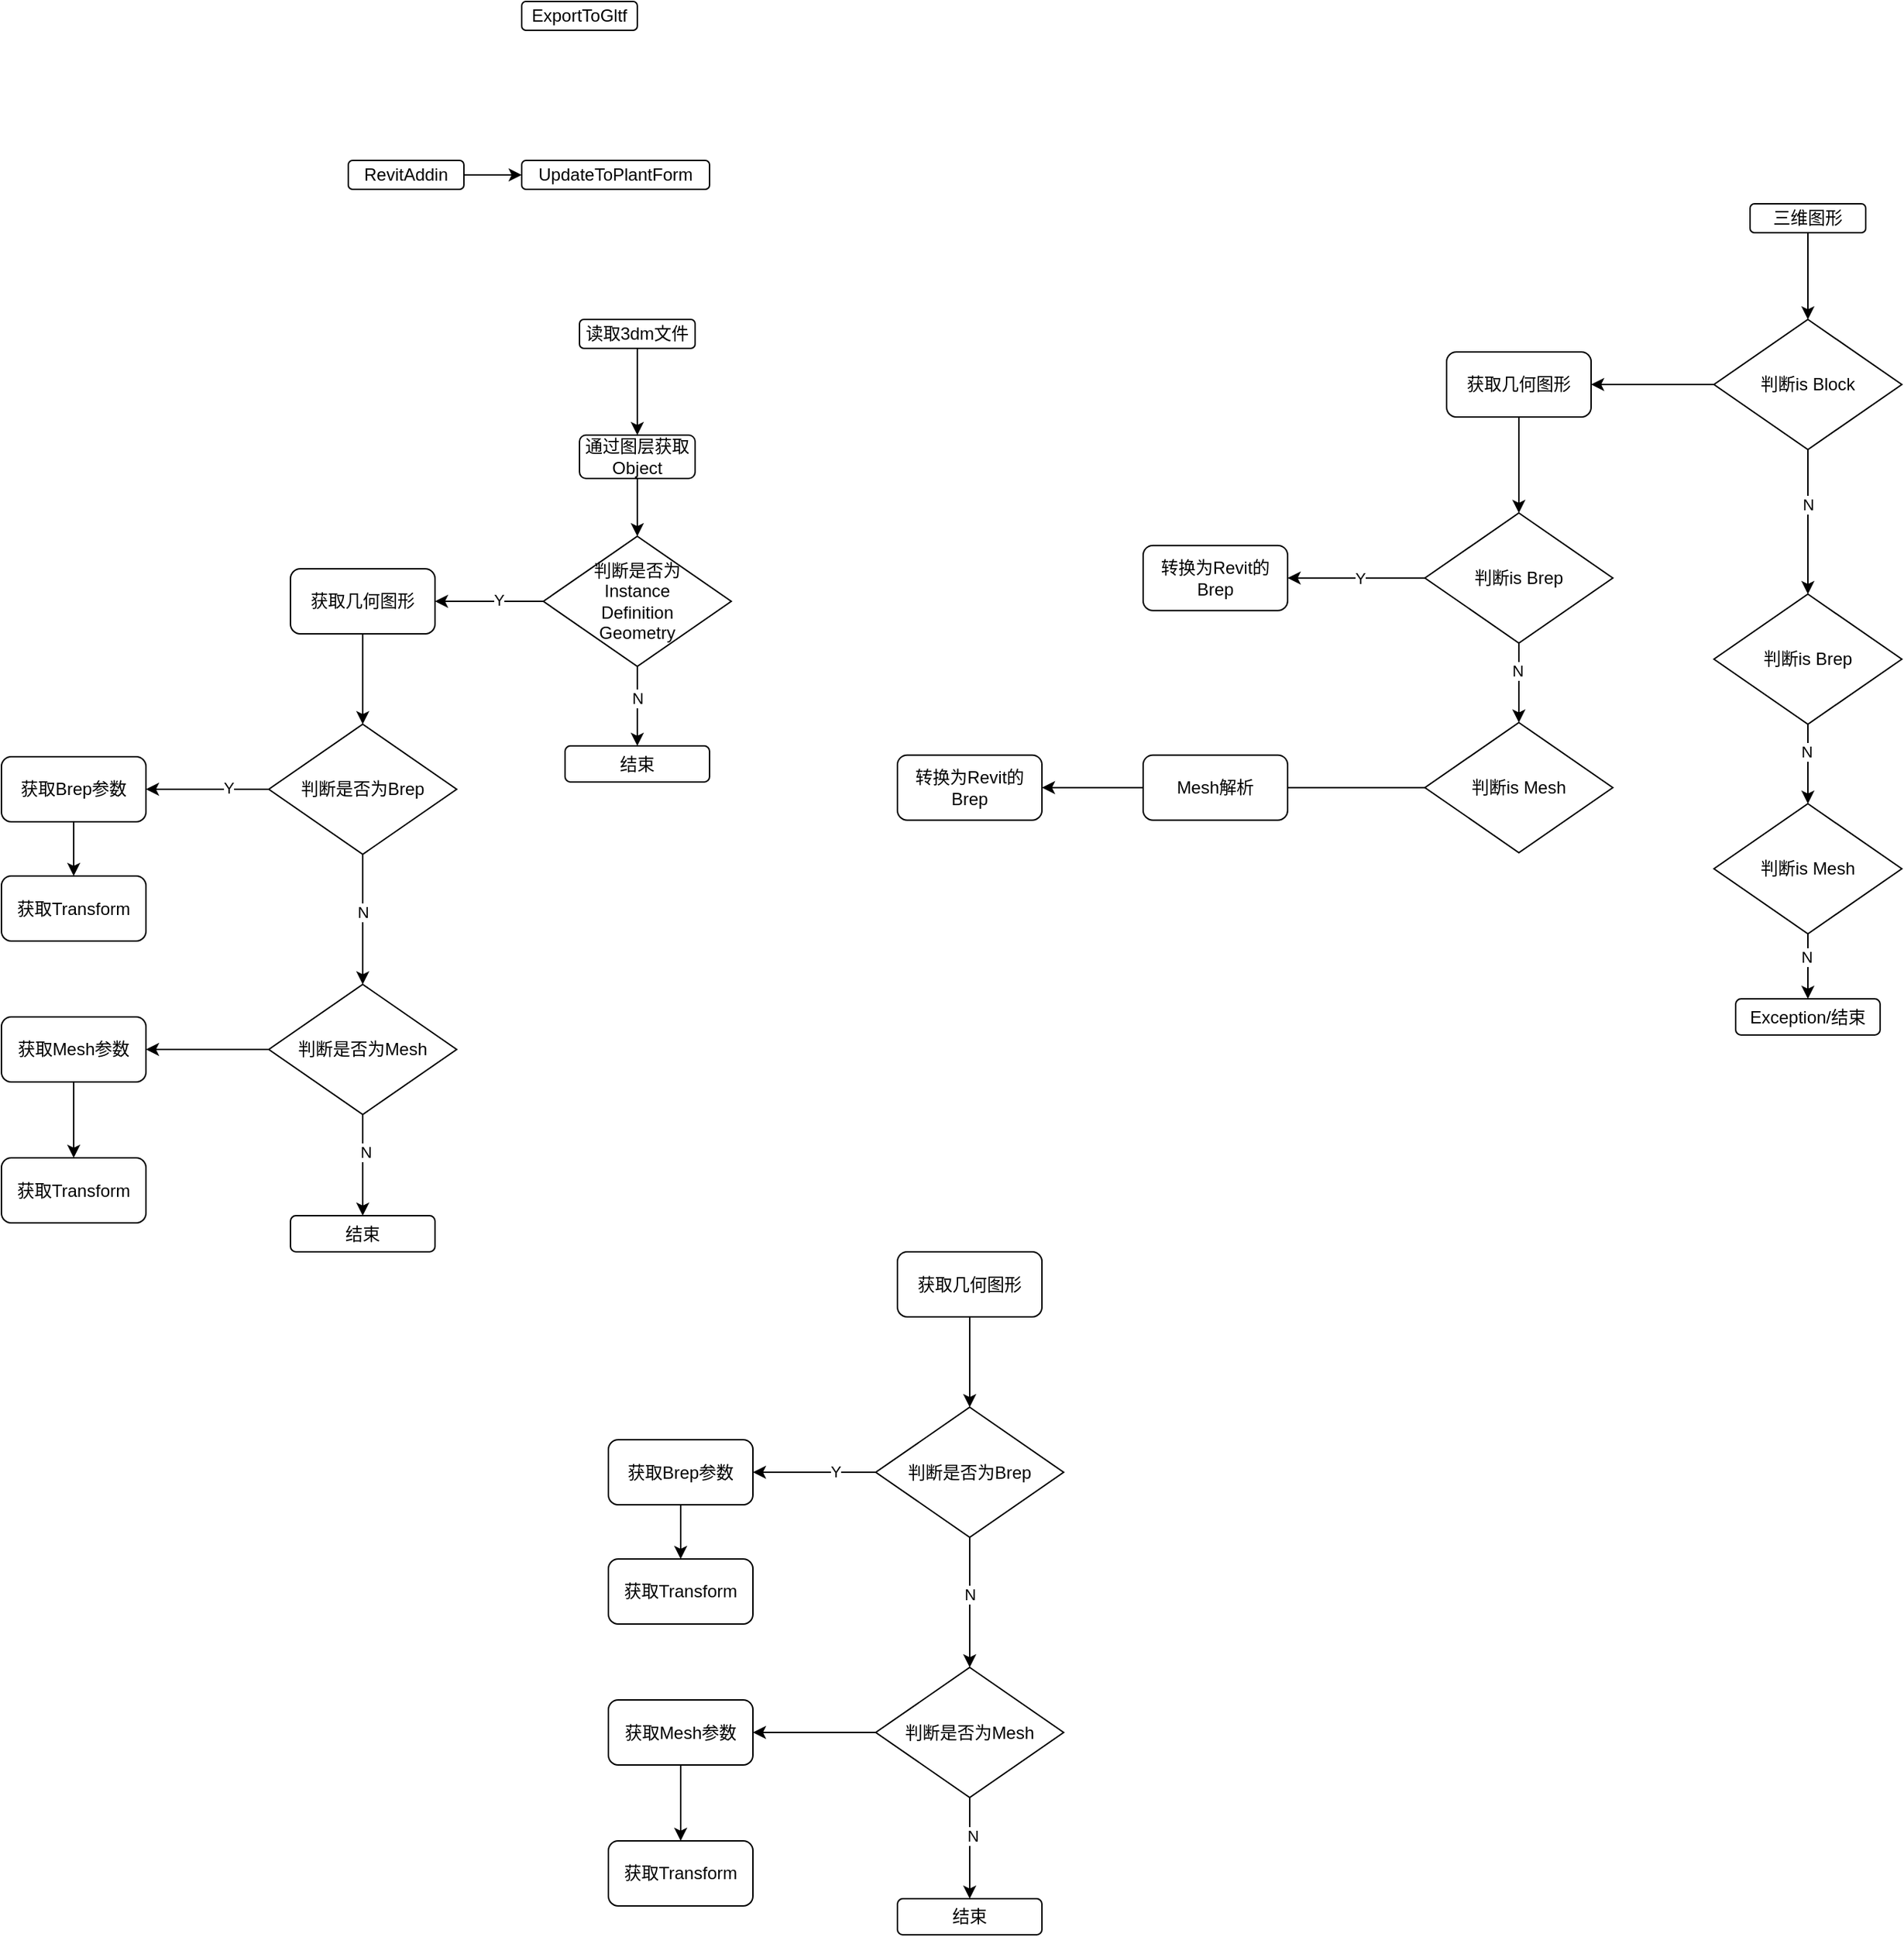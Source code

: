 <mxfile version="16.1.0" type="github">
  <diagram id="LZ3-XVrk3gmFiRfig4vP" name="Page-1">
    <mxGraphModel dx="1494" dy="610" grid="1" gridSize="10" guides="1" tooltips="1" connect="1" arrows="1" fold="1" page="0" pageScale="1" pageWidth="827" pageHeight="1169" math="0" shadow="0">
      <root>
        <mxCell id="0" />
        <mxCell id="1" parent="0" />
        <mxCell id="nbq2JxOcgj9UBMcEW2vw-4" style="edgeStyle=orthogonalEdgeStyle;rounded=0;orthogonalLoop=1;jettySize=auto;html=1;" parent="1" source="nbq2JxOcgj9UBMcEW2vw-1" target="nbq2JxOcgj9UBMcEW2vw-3" edge="1">
          <mxGeometry relative="1" as="geometry" />
        </mxCell>
        <mxCell id="nbq2JxOcgj9UBMcEW2vw-1" value="RevitAddin" style="rounded=1;whiteSpace=wrap;html=1;" parent="1" vertex="1">
          <mxGeometry x="80" y="410" width="80" height="20" as="geometry" />
        </mxCell>
        <mxCell id="nbq2JxOcgj9UBMcEW2vw-2" value="ExportToGltf" style="rounded=1;whiteSpace=wrap;html=1;" parent="1" vertex="1">
          <mxGeometry x="200" y="300" width="80" height="20" as="geometry" />
        </mxCell>
        <mxCell id="nbq2JxOcgj9UBMcEW2vw-3" value="UpdateToPlantForm" style="rounded=1;whiteSpace=wrap;html=1;" parent="1" vertex="1">
          <mxGeometry x="200" y="410" width="130" height="20" as="geometry" />
        </mxCell>
        <mxCell id="SVSlTjg9o2SH5yioIHaR-6" style="edgeStyle=orthogonalEdgeStyle;rounded=0;orthogonalLoop=1;jettySize=auto;html=1;" parent="1" source="SVSlTjg9o2SH5yioIHaR-1" target="SVSlTjg9o2SH5yioIHaR-2" edge="1">
          <mxGeometry relative="1" as="geometry" />
        </mxCell>
        <mxCell id="SVSlTjg9o2SH5yioIHaR-1" value="读取3dm文件" style="rounded=1;whiteSpace=wrap;html=1;" parent="1" vertex="1">
          <mxGeometry x="240" y="520" width="80" height="20" as="geometry" />
        </mxCell>
        <mxCell id="SVSlTjg9o2SH5yioIHaR-8" style="edgeStyle=orthogonalEdgeStyle;rounded=0;orthogonalLoop=1;jettySize=auto;html=1;entryX=0.5;entryY=0;entryDx=0;entryDy=0;" parent="1" source="SVSlTjg9o2SH5yioIHaR-2" target="SVSlTjg9o2SH5yioIHaR-7" edge="1">
          <mxGeometry relative="1" as="geometry" />
        </mxCell>
        <mxCell id="SVSlTjg9o2SH5yioIHaR-2" value="通过图层获取Object" style="rounded=1;whiteSpace=wrap;html=1;" parent="1" vertex="1">
          <mxGeometry x="240" y="600" width="80" height="30" as="geometry" />
        </mxCell>
        <mxCell id="SVSlTjg9o2SH5yioIHaR-10" style="edgeStyle=orthogonalEdgeStyle;rounded=0;orthogonalLoop=1;jettySize=auto;html=1;" parent="1" source="SVSlTjg9o2SH5yioIHaR-7" target="SVSlTjg9o2SH5yioIHaR-9" edge="1">
          <mxGeometry relative="1" as="geometry" />
        </mxCell>
        <mxCell id="SVSlTjg9o2SH5yioIHaR-11" value="Y" style="edgeLabel;html=1;align=center;verticalAlign=middle;resizable=0;points=[];" parent="SVSlTjg9o2SH5yioIHaR-10" vertex="1" connectable="0">
          <mxGeometry x="-0.165" y="-1" relative="1" as="geometry">
            <mxPoint as="offset" />
          </mxGeometry>
        </mxCell>
        <mxCell id="SVSlTjg9o2SH5yioIHaR-12" style="edgeStyle=orthogonalEdgeStyle;rounded=0;orthogonalLoop=1;jettySize=auto;html=1;entryX=0.5;entryY=0;entryDx=0;entryDy=0;" parent="1" source="SVSlTjg9o2SH5yioIHaR-7" target="SVSlTjg9o2SH5yioIHaR-14" edge="1">
          <mxGeometry relative="1" as="geometry">
            <mxPoint x="280" y="830" as="targetPoint" />
          </mxGeometry>
        </mxCell>
        <mxCell id="SVSlTjg9o2SH5yioIHaR-26" value="N" style="edgeLabel;html=1;align=center;verticalAlign=middle;resizable=0;points=[];" parent="SVSlTjg9o2SH5yioIHaR-12" vertex="1" connectable="0">
          <mxGeometry x="-0.221" relative="1" as="geometry">
            <mxPoint as="offset" />
          </mxGeometry>
        </mxCell>
        <mxCell id="SVSlTjg9o2SH5yioIHaR-7" value="判断是否为&lt;br&gt;Instance&lt;br&gt;Definition&lt;br&gt;Geometry" style="rhombus;whiteSpace=wrap;html=1;" parent="1" vertex="1">
          <mxGeometry x="215" y="670" width="130" height="90" as="geometry" />
        </mxCell>
        <mxCell id="SVSlTjg9o2SH5yioIHaR-16" style="edgeStyle=orthogonalEdgeStyle;rounded=0;orthogonalLoop=1;jettySize=auto;html=1;" parent="1" source="SVSlTjg9o2SH5yioIHaR-9" target="SVSlTjg9o2SH5yioIHaR-15" edge="1">
          <mxGeometry relative="1" as="geometry" />
        </mxCell>
        <mxCell id="SVSlTjg9o2SH5yioIHaR-9" value="获取几何图形" style="rounded=1;whiteSpace=wrap;html=1;" parent="1" vertex="1">
          <mxGeometry x="40" y="692.5" width="100" height="45" as="geometry" />
        </mxCell>
        <mxCell id="SVSlTjg9o2SH5yioIHaR-14" value="结束" style="rounded=1;whiteSpace=wrap;html=1;" parent="1" vertex="1">
          <mxGeometry x="230" y="815" width="100" height="25" as="geometry" />
        </mxCell>
        <mxCell id="SVSlTjg9o2SH5yioIHaR-21" style="edgeStyle=orthogonalEdgeStyle;rounded=0;orthogonalLoop=1;jettySize=auto;html=1;" parent="1" source="SVSlTjg9o2SH5yioIHaR-15" target="SVSlTjg9o2SH5yioIHaR-20" edge="1">
          <mxGeometry relative="1" as="geometry" />
        </mxCell>
        <mxCell id="SVSlTjg9o2SH5yioIHaR-22" value="Y" style="edgeLabel;html=1;align=center;verticalAlign=middle;resizable=0;points=[];" parent="SVSlTjg9o2SH5yioIHaR-21" vertex="1" connectable="0">
          <mxGeometry x="-0.339" y="-1" relative="1" as="geometry">
            <mxPoint as="offset" />
          </mxGeometry>
        </mxCell>
        <mxCell id="SVSlTjg9o2SH5yioIHaR-24" style="edgeStyle=orthogonalEdgeStyle;rounded=0;orthogonalLoop=1;jettySize=auto;html=1;" parent="1" source="SVSlTjg9o2SH5yioIHaR-15" target="SVSlTjg9o2SH5yioIHaR-29" edge="1">
          <mxGeometry relative="1" as="geometry">
            <mxPoint x="90" y="980.0" as="targetPoint" />
          </mxGeometry>
        </mxCell>
        <mxCell id="SVSlTjg9o2SH5yioIHaR-25" value="N" style="edgeLabel;html=1;align=center;verticalAlign=middle;resizable=0;points=[];" parent="SVSlTjg9o2SH5yioIHaR-24" vertex="1" connectable="0">
          <mxGeometry x="-0.695" y="-1" relative="1" as="geometry">
            <mxPoint x="1" y="26" as="offset" />
          </mxGeometry>
        </mxCell>
        <mxCell id="SVSlTjg9o2SH5yioIHaR-15" value="判断是否为Brep" style="rhombus;whiteSpace=wrap;html=1;" parent="1" vertex="1">
          <mxGeometry x="25" y="800" width="130" height="90" as="geometry" />
        </mxCell>
        <mxCell id="SVSlTjg9o2SH5yioIHaR-28" style="edgeStyle=orthogonalEdgeStyle;rounded=0;orthogonalLoop=1;jettySize=auto;html=1;" parent="1" source="SVSlTjg9o2SH5yioIHaR-20" target="SVSlTjg9o2SH5yioIHaR-27" edge="1">
          <mxGeometry relative="1" as="geometry" />
        </mxCell>
        <mxCell id="SVSlTjg9o2SH5yioIHaR-20" value="获取Brep参数" style="rounded=1;whiteSpace=wrap;html=1;" parent="1" vertex="1">
          <mxGeometry x="-160" y="822.5" width="100" height="45" as="geometry" />
        </mxCell>
        <mxCell id="SVSlTjg9o2SH5yioIHaR-27" value="获取Transform" style="rounded=1;whiteSpace=wrap;html=1;" parent="1" vertex="1">
          <mxGeometry x="-160" y="905" width="100" height="45" as="geometry" />
        </mxCell>
        <mxCell id="SVSlTjg9o2SH5yioIHaR-31" style="edgeStyle=orthogonalEdgeStyle;rounded=0;orthogonalLoop=1;jettySize=auto;html=1;" parent="1" source="SVSlTjg9o2SH5yioIHaR-29" target="SVSlTjg9o2SH5yioIHaR-30" edge="1">
          <mxGeometry relative="1" as="geometry" />
        </mxCell>
        <mxCell id="SVSlTjg9o2SH5yioIHaR-33" style="edgeStyle=orthogonalEdgeStyle;rounded=0;orthogonalLoop=1;jettySize=auto;html=1;" parent="1" source="SVSlTjg9o2SH5yioIHaR-29" target="SVSlTjg9o2SH5yioIHaR-32" edge="1">
          <mxGeometry relative="1" as="geometry" />
        </mxCell>
        <mxCell id="SVSlTjg9o2SH5yioIHaR-34" value="N" style="edgeLabel;html=1;align=center;verticalAlign=middle;resizable=0;points=[];" parent="SVSlTjg9o2SH5yioIHaR-33" vertex="1" connectable="0">
          <mxGeometry x="-0.263" y="2" relative="1" as="geometry">
            <mxPoint as="offset" />
          </mxGeometry>
        </mxCell>
        <mxCell id="SVSlTjg9o2SH5yioIHaR-29" value="判断是否为Mesh" style="rhombus;whiteSpace=wrap;html=1;" parent="1" vertex="1">
          <mxGeometry x="25" y="980" width="130" height="90" as="geometry" />
        </mxCell>
        <mxCell id="SVSlTjg9o2SH5yioIHaR-36" style="edgeStyle=orthogonalEdgeStyle;rounded=0;orthogonalLoop=1;jettySize=auto;html=1;" parent="1" source="SVSlTjg9o2SH5yioIHaR-30" target="SVSlTjg9o2SH5yioIHaR-35" edge="1">
          <mxGeometry relative="1" as="geometry" />
        </mxCell>
        <mxCell id="SVSlTjg9o2SH5yioIHaR-30" value="获取Mesh参数" style="rounded=1;whiteSpace=wrap;html=1;" parent="1" vertex="1">
          <mxGeometry x="-160" y="1002.5" width="100" height="45" as="geometry" />
        </mxCell>
        <mxCell id="SVSlTjg9o2SH5yioIHaR-32" value="结束" style="rounded=1;whiteSpace=wrap;html=1;" parent="1" vertex="1">
          <mxGeometry x="40" y="1140" width="100" height="25" as="geometry" />
        </mxCell>
        <mxCell id="SVSlTjg9o2SH5yioIHaR-35" value="获取Transform" style="rounded=1;whiteSpace=wrap;html=1;" parent="1" vertex="1">
          <mxGeometry x="-160" y="1100" width="100" height="45" as="geometry" />
        </mxCell>
        <mxCell id="iwsbJlBHn57KCMhRY6ib-39" style="edgeStyle=orthogonalEdgeStyle;rounded=0;orthogonalLoop=1;jettySize=auto;html=1;exitX=0.5;exitY=1;exitDx=0;exitDy=0;" edge="1" parent="1" source="iwsbJlBHn57KCMhRY6ib-35" target="iwsbJlBHn57KCMhRY6ib-38">
          <mxGeometry relative="1" as="geometry">
            <mxPoint x="1090" y="540" as="sourcePoint" />
          </mxGeometry>
        </mxCell>
        <mxCell id="iwsbJlBHn57KCMhRY6ib-31" style="edgeStyle=orthogonalEdgeStyle;rounded=0;orthogonalLoop=1;jettySize=auto;html=1;" edge="1" parent="1" source="iwsbJlBHn57KCMhRY6ib-9" target="iwsbJlBHn57KCMhRY6ib-30">
          <mxGeometry relative="1" as="geometry" />
        </mxCell>
        <mxCell id="iwsbJlBHn57KCMhRY6ib-32" value="N" style="edgeLabel;html=1;align=center;verticalAlign=middle;resizable=0;points=[];" vertex="1" connectable="0" parent="iwsbJlBHn57KCMhRY6ib-31">
          <mxGeometry x="-0.326" y="-1" relative="1" as="geometry">
            <mxPoint as="offset" />
          </mxGeometry>
        </mxCell>
        <mxCell id="iwsbJlBHn57KCMhRY6ib-9" value="判断is Brep" style="rhombus;whiteSpace=wrap;html=1;" vertex="1" parent="1">
          <mxGeometry x="1025" y="710" width="130" height="90" as="geometry" />
        </mxCell>
        <mxCell id="iwsbJlBHn57KCMhRY6ib-10" style="edgeStyle=orthogonalEdgeStyle;rounded=0;orthogonalLoop=1;jettySize=auto;html=1;" edge="1" parent="1" source="iwsbJlBHn57KCMhRY6ib-11" target="iwsbJlBHn57KCMhRY6ib-17">
          <mxGeometry relative="1" as="geometry" />
        </mxCell>
        <mxCell id="iwsbJlBHn57KCMhRY6ib-11" value="获取几何图形" style="rounded=1;whiteSpace=wrap;html=1;" vertex="1" parent="1">
          <mxGeometry x="460" y="1165" width="100" height="45" as="geometry" />
        </mxCell>
        <mxCell id="iwsbJlBHn57KCMhRY6ib-12" value="Exception/结束" style="rounded=1;whiteSpace=wrap;html=1;" vertex="1" parent="1">
          <mxGeometry x="1040" y="990" width="100" height="25" as="geometry" />
        </mxCell>
        <mxCell id="iwsbJlBHn57KCMhRY6ib-13" style="edgeStyle=orthogonalEdgeStyle;rounded=0;orthogonalLoop=1;jettySize=auto;html=1;" edge="1" parent="1" source="iwsbJlBHn57KCMhRY6ib-17" target="iwsbJlBHn57KCMhRY6ib-19">
          <mxGeometry relative="1" as="geometry" />
        </mxCell>
        <mxCell id="iwsbJlBHn57KCMhRY6ib-14" value="Y" style="edgeLabel;html=1;align=center;verticalAlign=middle;resizable=0;points=[];" vertex="1" connectable="0" parent="iwsbJlBHn57KCMhRY6ib-13">
          <mxGeometry x="-0.339" y="-1" relative="1" as="geometry">
            <mxPoint as="offset" />
          </mxGeometry>
        </mxCell>
        <mxCell id="iwsbJlBHn57KCMhRY6ib-15" style="edgeStyle=orthogonalEdgeStyle;rounded=0;orthogonalLoop=1;jettySize=auto;html=1;" edge="1" parent="1" source="iwsbJlBHn57KCMhRY6ib-17" target="iwsbJlBHn57KCMhRY6ib-24">
          <mxGeometry relative="1" as="geometry">
            <mxPoint x="510" y="1452.5" as="targetPoint" />
          </mxGeometry>
        </mxCell>
        <mxCell id="iwsbJlBHn57KCMhRY6ib-16" value="N" style="edgeLabel;html=1;align=center;verticalAlign=middle;resizable=0;points=[];" vertex="1" connectable="0" parent="iwsbJlBHn57KCMhRY6ib-15">
          <mxGeometry x="-0.695" y="-1" relative="1" as="geometry">
            <mxPoint x="1" y="26" as="offset" />
          </mxGeometry>
        </mxCell>
        <mxCell id="iwsbJlBHn57KCMhRY6ib-17" value="判断是否为Brep" style="rhombus;whiteSpace=wrap;html=1;" vertex="1" parent="1">
          <mxGeometry x="445" y="1272.5" width="130" height="90" as="geometry" />
        </mxCell>
        <mxCell id="iwsbJlBHn57KCMhRY6ib-18" style="edgeStyle=orthogonalEdgeStyle;rounded=0;orthogonalLoop=1;jettySize=auto;html=1;" edge="1" parent="1" source="iwsbJlBHn57KCMhRY6ib-19" target="iwsbJlBHn57KCMhRY6ib-20">
          <mxGeometry relative="1" as="geometry" />
        </mxCell>
        <mxCell id="iwsbJlBHn57KCMhRY6ib-19" value="获取Brep参数" style="rounded=1;whiteSpace=wrap;html=1;" vertex="1" parent="1">
          <mxGeometry x="260" y="1295" width="100" height="45" as="geometry" />
        </mxCell>
        <mxCell id="iwsbJlBHn57KCMhRY6ib-20" value="获取Transform" style="rounded=1;whiteSpace=wrap;html=1;" vertex="1" parent="1">
          <mxGeometry x="260" y="1377.5" width="100" height="45" as="geometry" />
        </mxCell>
        <mxCell id="iwsbJlBHn57KCMhRY6ib-21" style="edgeStyle=orthogonalEdgeStyle;rounded=0;orthogonalLoop=1;jettySize=auto;html=1;" edge="1" parent="1" source="iwsbJlBHn57KCMhRY6ib-24" target="iwsbJlBHn57KCMhRY6ib-26">
          <mxGeometry relative="1" as="geometry" />
        </mxCell>
        <mxCell id="iwsbJlBHn57KCMhRY6ib-22" style="edgeStyle=orthogonalEdgeStyle;rounded=0;orthogonalLoop=1;jettySize=auto;html=1;" edge="1" parent="1" source="iwsbJlBHn57KCMhRY6ib-24" target="iwsbJlBHn57KCMhRY6ib-27">
          <mxGeometry relative="1" as="geometry" />
        </mxCell>
        <mxCell id="iwsbJlBHn57KCMhRY6ib-23" value="N" style="edgeLabel;html=1;align=center;verticalAlign=middle;resizable=0;points=[];" vertex="1" connectable="0" parent="iwsbJlBHn57KCMhRY6ib-22">
          <mxGeometry x="-0.263" y="2" relative="1" as="geometry">
            <mxPoint as="offset" />
          </mxGeometry>
        </mxCell>
        <mxCell id="iwsbJlBHn57KCMhRY6ib-24" value="判断是否为Mesh" style="rhombus;whiteSpace=wrap;html=1;" vertex="1" parent="1">
          <mxGeometry x="445" y="1452.5" width="130" height="90" as="geometry" />
        </mxCell>
        <mxCell id="iwsbJlBHn57KCMhRY6ib-25" style="edgeStyle=orthogonalEdgeStyle;rounded=0;orthogonalLoop=1;jettySize=auto;html=1;" edge="1" parent="1" source="iwsbJlBHn57KCMhRY6ib-26" target="iwsbJlBHn57KCMhRY6ib-28">
          <mxGeometry relative="1" as="geometry" />
        </mxCell>
        <mxCell id="iwsbJlBHn57KCMhRY6ib-26" value="获取Mesh参数" style="rounded=1;whiteSpace=wrap;html=1;" vertex="1" parent="1">
          <mxGeometry x="260" y="1475" width="100" height="45" as="geometry" />
        </mxCell>
        <mxCell id="iwsbJlBHn57KCMhRY6ib-27" value="结束" style="rounded=1;whiteSpace=wrap;html=1;" vertex="1" parent="1">
          <mxGeometry x="460" y="1612.5" width="100" height="25" as="geometry" />
        </mxCell>
        <mxCell id="iwsbJlBHn57KCMhRY6ib-28" value="获取Transform" style="rounded=1;whiteSpace=wrap;html=1;" vertex="1" parent="1">
          <mxGeometry x="260" y="1572.5" width="100" height="45" as="geometry" />
        </mxCell>
        <mxCell id="iwsbJlBHn57KCMhRY6ib-33" style="edgeStyle=orthogonalEdgeStyle;rounded=0;orthogonalLoop=1;jettySize=auto;html=1;" edge="1" parent="1" source="iwsbJlBHn57KCMhRY6ib-30" target="iwsbJlBHn57KCMhRY6ib-12">
          <mxGeometry relative="1" as="geometry" />
        </mxCell>
        <mxCell id="iwsbJlBHn57KCMhRY6ib-34" value="N" style="edgeLabel;html=1;align=center;verticalAlign=middle;resizable=0;points=[];" vertex="1" connectable="0" parent="iwsbJlBHn57KCMhRY6ib-33">
          <mxGeometry x="-0.282" y="-1" relative="1" as="geometry">
            <mxPoint as="offset" />
          </mxGeometry>
        </mxCell>
        <mxCell id="iwsbJlBHn57KCMhRY6ib-30" value="判断is Mesh" style="rhombus;whiteSpace=wrap;html=1;" vertex="1" parent="1">
          <mxGeometry x="1025" y="855" width="130" height="90" as="geometry" />
        </mxCell>
        <mxCell id="iwsbJlBHn57KCMhRY6ib-35" value="三维图形" style="rounded=1;whiteSpace=wrap;html=1;" vertex="1" parent="1">
          <mxGeometry x="1050" y="440" width="80" height="20" as="geometry" />
        </mxCell>
        <mxCell id="iwsbJlBHn57KCMhRY6ib-40" style="edgeStyle=orthogonalEdgeStyle;rounded=0;orthogonalLoop=1;jettySize=auto;html=1;" edge="1" parent="1" source="iwsbJlBHn57KCMhRY6ib-38" target="iwsbJlBHn57KCMhRY6ib-9">
          <mxGeometry relative="1" as="geometry" />
        </mxCell>
        <mxCell id="iwsbJlBHn57KCMhRY6ib-41" value="N" style="edgeLabel;html=1;align=center;verticalAlign=middle;resizable=0;points=[];" vertex="1" connectable="0" parent="iwsbJlBHn57KCMhRY6ib-40">
          <mxGeometry x="-0.25" relative="1" as="geometry">
            <mxPoint as="offset" />
          </mxGeometry>
        </mxCell>
        <mxCell id="iwsbJlBHn57KCMhRY6ib-45" style="edgeStyle=orthogonalEdgeStyle;rounded=0;orthogonalLoop=1;jettySize=auto;html=1;" edge="1" parent="1" source="iwsbJlBHn57KCMhRY6ib-38" target="iwsbJlBHn57KCMhRY6ib-44">
          <mxGeometry relative="1" as="geometry" />
        </mxCell>
        <mxCell id="iwsbJlBHn57KCMhRY6ib-38" value="判断is Block" style="rhombus;whiteSpace=wrap;html=1;" vertex="1" parent="1">
          <mxGeometry x="1025" y="520" width="130" height="90" as="geometry" />
        </mxCell>
        <mxCell id="iwsbJlBHn57KCMhRY6ib-53" style="edgeStyle=orthogonalEdgeStyle;rounded=0;orthogonalLoop=1;jettySize=auto;html=1;" edge="1" parent="1" source="iwsbJlBHn57KCMhRY6ib-44" target="iwsbJlBHn57KCMhRY6ib-50">
          <mxGeometry relative="1" as="geometry" />
        </mxCell>
        <mxCell id="iwsbJlBHn57KCMhRY6ib-44" value="获取几何图形" style="rounded=1;whiteSpace=wrap;html=1;" vertex="1" parent="1">
          <mxGeometry x="840" y="542.5" width="100" height="45" as="geometry" />
        </mxCell>
        <mxCell id="iwsbJlBHn57KCMhRY6ib-48" style="edgeStyle=orthogonalEdgeStyle;rounded=0;orthogonalLoop=1;jettySize=auto;html=1;" edge="1" parent="1" source="iwsbJlBHn57KCMhRY6ib-50" target="iwsbJlBHn57KCMhRY6ib-52">
          <mxGeometry relative="1" as="geometry" />
        </mxCell>
        <mxCell id="iwsbJlBHn57KCMhRY6ib-49" value="N" style="edgeLabel;html=1;align=center;verticalAlign=middle;resizable=0;points=[];" vertex="1" connectable="0" parent="iwsbJlBHn57KCMhRY6ib-48">
          <mxGeometry x="-0.326" y="-1" relative="1" as="geometry">
            <mxPoint as="offset" />
          </mxGeometry>
        </mxCell>
        <mxCell id="iwsbJlBHn57KCMhRY6ib-55" style="edgeStyle=orthogonalEdgeStyle;rounded=0;orthogonalLoop=1;jettySize=auto;html=1;" edge="1" parent="1" source="iwsbJlBHn57KCMhRY6ib-50" target="iwsbJlBHn57KCMhRY6ib-54">
          <mxGeometry relative="1" as="geometry" />
        </mxCell>
        <mxCell id="iwsbJlBHn57KCMhRY6ib-56" value="Y" style="edgeLabel;html=1;align=center;verticalAlign=middle;resizable=0;points=[];" vertex="1" connectable="0" parent="iwsbJlBHn57KCMhRY6ib-55">
          <mxGeometry x="-0.697" y="-2" relative="1" as="geometry">
            <mxPoint x="-31" y="2" as="offset" />
          </mxGeometry>
        </mxCell>
        <mxCell id="iwsbJlBHn57KCMhRY6ib-50" value="判断is Brep" style="rhombus;whiteSpace=wrap;html=1;" vertex="1" parent="1">
          <mxGeometry x="825" y="653.85" width="130" height="90" as="geometry" />
        </mxCell>
        <mxCell id="iwsbJlBHn57KCMhRY6ib-52" value="判断is Mesh" style="rhombus;whiteSpace=wrap;html=1;" vertex="1" parent="1">
          <mxGeometry x="825" y="798.85" width="130" height="90" as="geometry" />
        </mxCell>
        <mxCell id="iwsbJlBHn57KCMhRY6ib-54" value="转换为Revit的Brep" style="rounded=1;whiteSpace=wrap;html=1;" vertex="1" parent="1">
          <mxGeometry x="630" y="676.35" width="100" height="45" as="geometry" />
        </mxCell>
        <mxCell id="iwsbJlBHn57KCMhRY6ib-57" value="转换为Revit的Brep" style="rounded=1;whiteSpace=wrap;html=1;" vertex="1" parent="1">
          <mxGeometry x="460" y="821.35" width="100" height="45" as="geometry" />
        </mxCell>
        <mxCell id="iwsbJlBHn57KCMhRY6ib-60" value="" style="edgeStyle=orthogonalEdgeStyle;rounded=0;orthogonalLoop=1;jettySize=auto;html=1;endArrow=none;" edge="1" parent="1" source="iwsbJlBHn57KCMhRY6ib-52" target="iwsbJlBHn57KCMhRY6ib-61">
          <mxGeometry relative="1" as="geometry">
            <mxPoint x="825.106" y="843.923" as="sourcePoint" />
            <mxPoint x="760" y="843.85" as="targetPoint" />
          </mxGeometry>
        </mxCell>
        <mxCell id="iwsbJlBHn57KCMhRY6ib-64" style="edgeStyle=orthogonalEdgeStyle;rounded=0;orthogonalLoop=1;jettySize=auto;html=1;" edge="1" parent="1" source="iwsbJlBHn57KCMhRY6ib-61" target="iwsbJlBHn57KCMhRY6ib-57">
          <mxGeometry relative="1" as="geometry" />
        </mxCell>
        <mxCell id="iwsbJlBHn57KCMhRY6ib-61" value="Mesh解析" style="rounded=1;whiteSpace=wrap;html=1;" vertex="1" parent="1">
          <mxGeometry x="630" y="821.35" width="100" height="45" as="geometry" />
        </mxCell>
      </root>
    </mxGraphModel>
  </diagram>
</mxfile>
